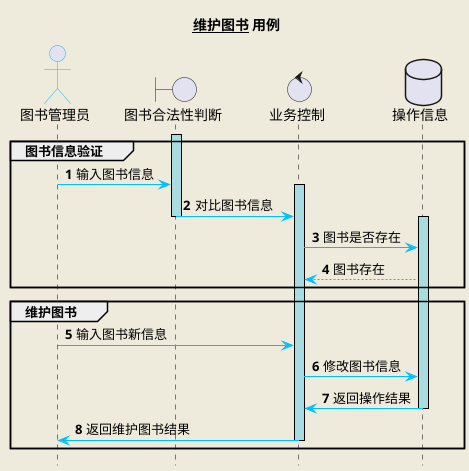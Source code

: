 @startuml
skinparam backgroundColor #EEEBDC

skinparam sequence {
	ArrowColor DeepSkyBlue
	ActorBorderColor DeepSkyBlue
	LifeLineBorderColor black
	LifeLineBackgroundColor #A9DCDF
	
	ParticipantBorderColor DeepSkyBlue
	ParticipantBackgroundColor DodgerBlue
	ParticipantFontName Impact
	ParticipantFontSize 20
	ParticipantFontColor #A9DCDF
}

hide footbox
title __维护图书__ 用例
actor 图书管理员 
boundary 图书合法性判断
control 业务控制
database 操作信息


autonumber
group 图书信息验证
activate 图书合法性判断
	图书管理员 -> 图书合法性判断 :  输入图书信息
	activate 业务控制
		图书合法性判断 -> 业务控制 : 对比图书信息
deactivate 图书合法性判断
		activate 操作信息
			业务控制 -> 操作信息 : 图书是否存在
			操作信息 --> 业务控制 : 图书存在
end
group 维护图书
			图书管理员 -> 业务控制 : 输入图书新信息
			业务控制 -> 操作信息 : 修改图书信息
			操作信息 -> 业务控制 : 返回操作结果
		deactivate 操作信息
	业务控制 -> 图书管理员 : 返回维护图书结果
	deactivate 业务控制
	

end

@enduml